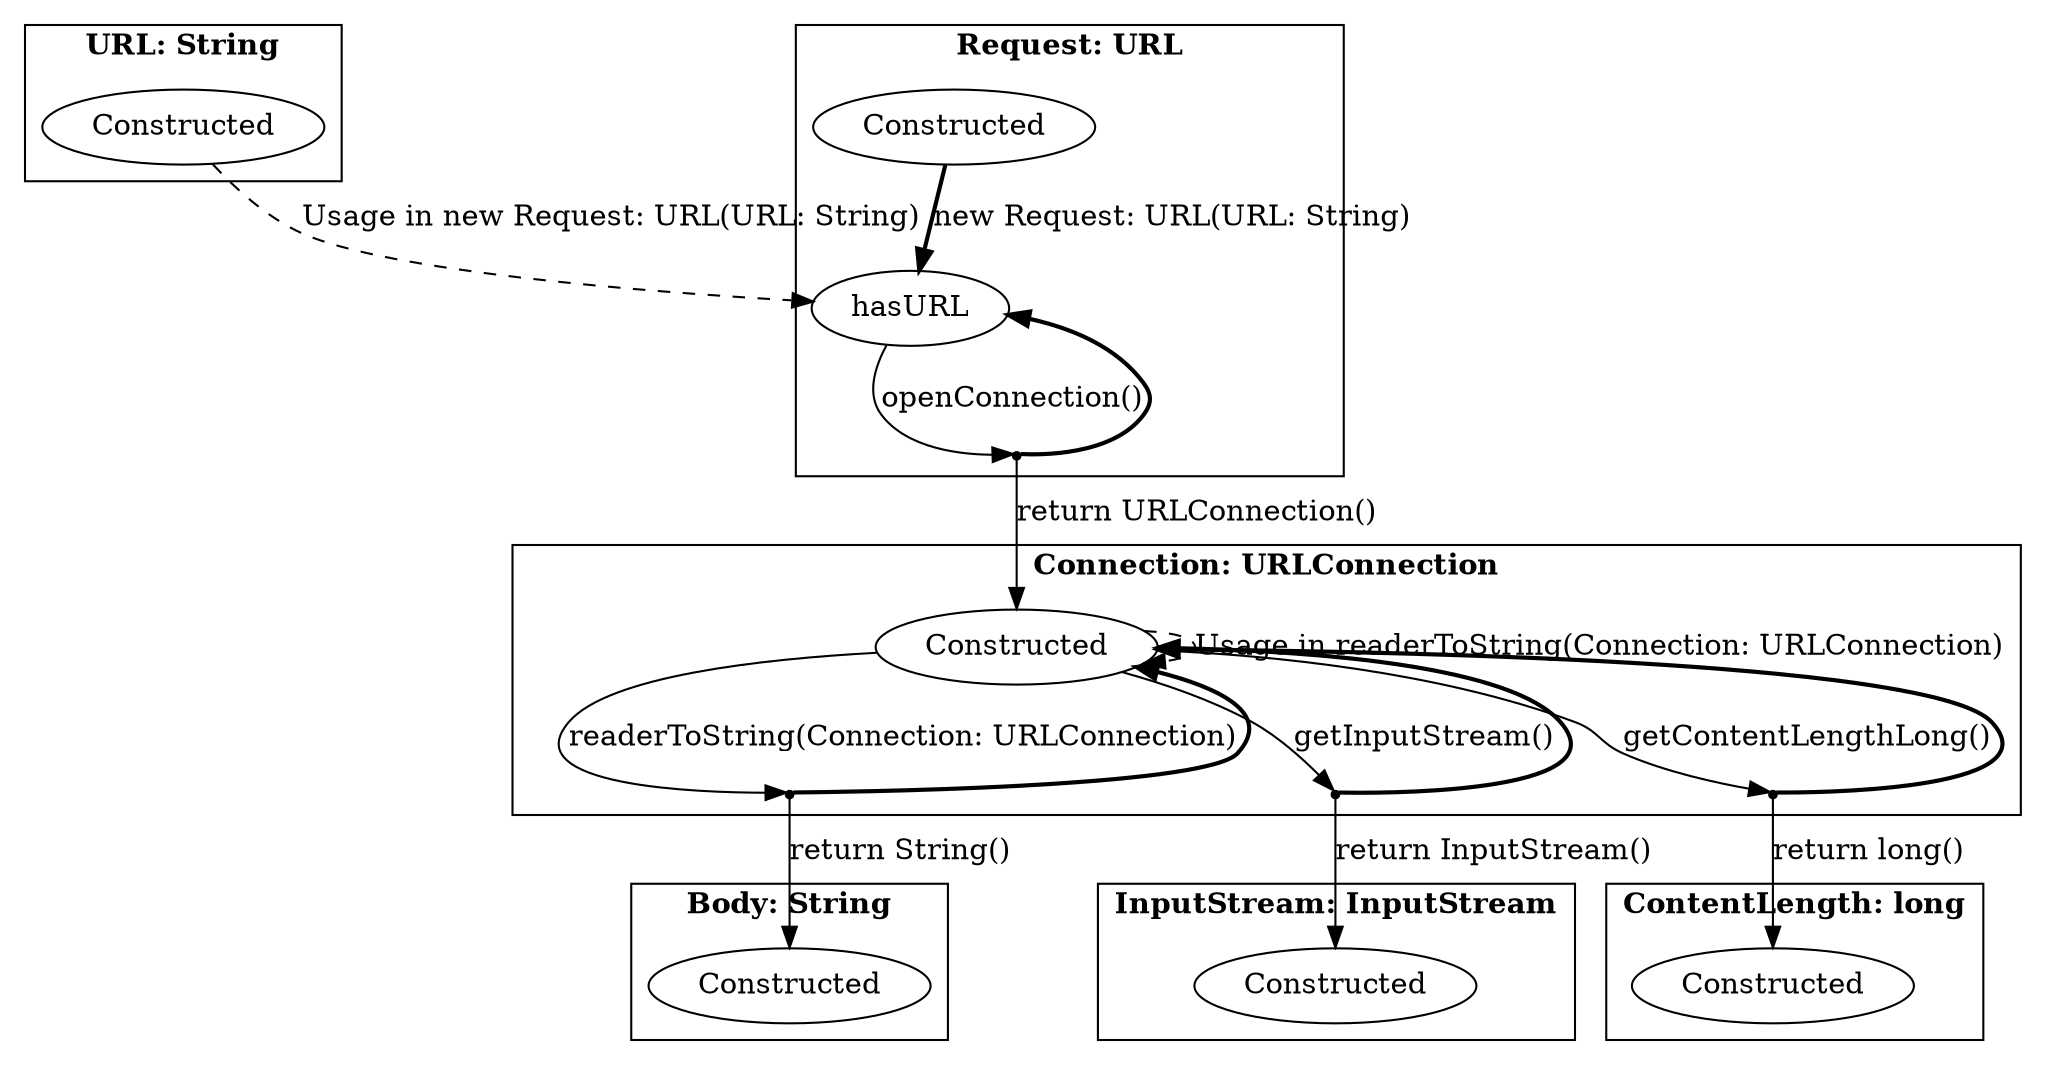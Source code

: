 digraph G {
    subgraph cluster0 {
    label = <<B>URL: String</B>>;
        Constructed_URL [ label="Constructed" ];
    }
    subgraph cluster1 {
    label = <<B>Request: URL</B>>;
        Constructed_Request [ label="Constructed" ];
        hasURL_Request [ label="hasURL" ];
        virtual0 [ shape = point ];
    }
    subgraph cluster2 {
    label = <<B>Connection: URLConnection</B>>;
        Constructed_Connection [ label="Constructed" ];
        virtual1 [ shape = point ];
        virtual2 [ shape = point ];
        virtual3 [ shape = point ];
    }
    subgraph cluster3 {
    label = <<B>Body: String</B>>;
        Constructed_Body [ label="Constructed" ];
    }
    subgraph cluster4 {
    label = <<B>InputStream: InputStream</B>>;
        Constructed_InputStream [ label="Constructed" ];
    }
    subgraph cluster5 {
    label = <<B>ContentLength: long</B>>;
        Constructed_ContentLength [ label="Constructed" ];
    }
        Constructed_URL -> hasURL_Request [ label="Usage in new Request: URL(URL: String)", style = "dashed"  ];
        Constructed_Request -> hasURL_Request [ label="new Request: URL(URL: String)", style = "bold"  ];
        hasURL_Request -> virtual0 [ label="openConnection()"  ];
        virtual0 -> hasURL_Request [ style = "bold"  ];
        virtual0 -> Constructed_Connection [ label="return URLConnection()"  ];
        Constructed_Connection -> virtual1 [ label="readerToString(Connection: URLConnection)"  ];
        virtual1 -> Constructed_Connection [ style = "bold"  ];
        virtual1 -> Constructed_Body [ label="return String()"  ];
        Constructed_Connection -> Constructed_Connection [ label="Usage in readerToString(Connection: URLConnection)", style = "dashed"  ];
        Constructed_Connection -> virtual2 [ label="getInputStream()"  ];
        virtual2 -> Constructed_Connection [ style = "bold"  ];
        virtual2 -> Constructed_InputStream [ label="return InputStream()"  ];
        Constructed_Connection -> virtual3 [ label="getContentLengthLong()"  ];
        virtual3 -> Constructed_Connection [ style = "bold"  ];
        virtual3 -> Constructed_ContentLength [ label="return long()"  ];
}